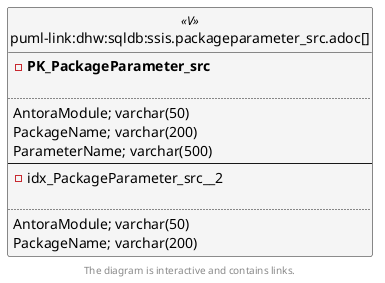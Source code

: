 @startuml
left to right direction
'top to bottom direction
hide circle
'avoide "." issues:
set namespaceSeparator none


skinparam class {
  BackgroundColor White
  BackgroundColor<<FN>> Yellow
  BackgroundColor<<FS>> Yellow
  BackgroundColor<<FT>> LightGray
  BackgroundColor<<IF>> Yellow
  BackgroundColor<<IS>> Yellow
  BackgroundColor<<P>> Aqua
  BackgroundColor<<PC>> Aqua
  BackgroundColor<<SN>> Yellow
  BackgroundColor<<SO>> SlateBlue
  BackgroundColor<<TF>> LightGray
  BackgroundColor<<TR>> Tomato
  BackgroundColor<<U>> White
  BackgroundColor<<V>> WhiteSmoke
  BackgroundColor<<X>> Aqua
  BackgroundColor<<external>> AliceBlue
}


entity "puml-link:dhw:sqldb:ssis.packageparameter_src.adoc[]" as ssis.PackageParameter_src << V >> {
- **PK_PackageParameter_src**

..
AntoraModule; varchar(50)
PackageName; varchar(200)
ParameterName; varchar(500)
--
- idx_PackageParameter_src__2

..
AntoraModule; varchar(50)
PackageName; varchar(200)
}

footer The diagram is interactive and contains links.
@enduml

